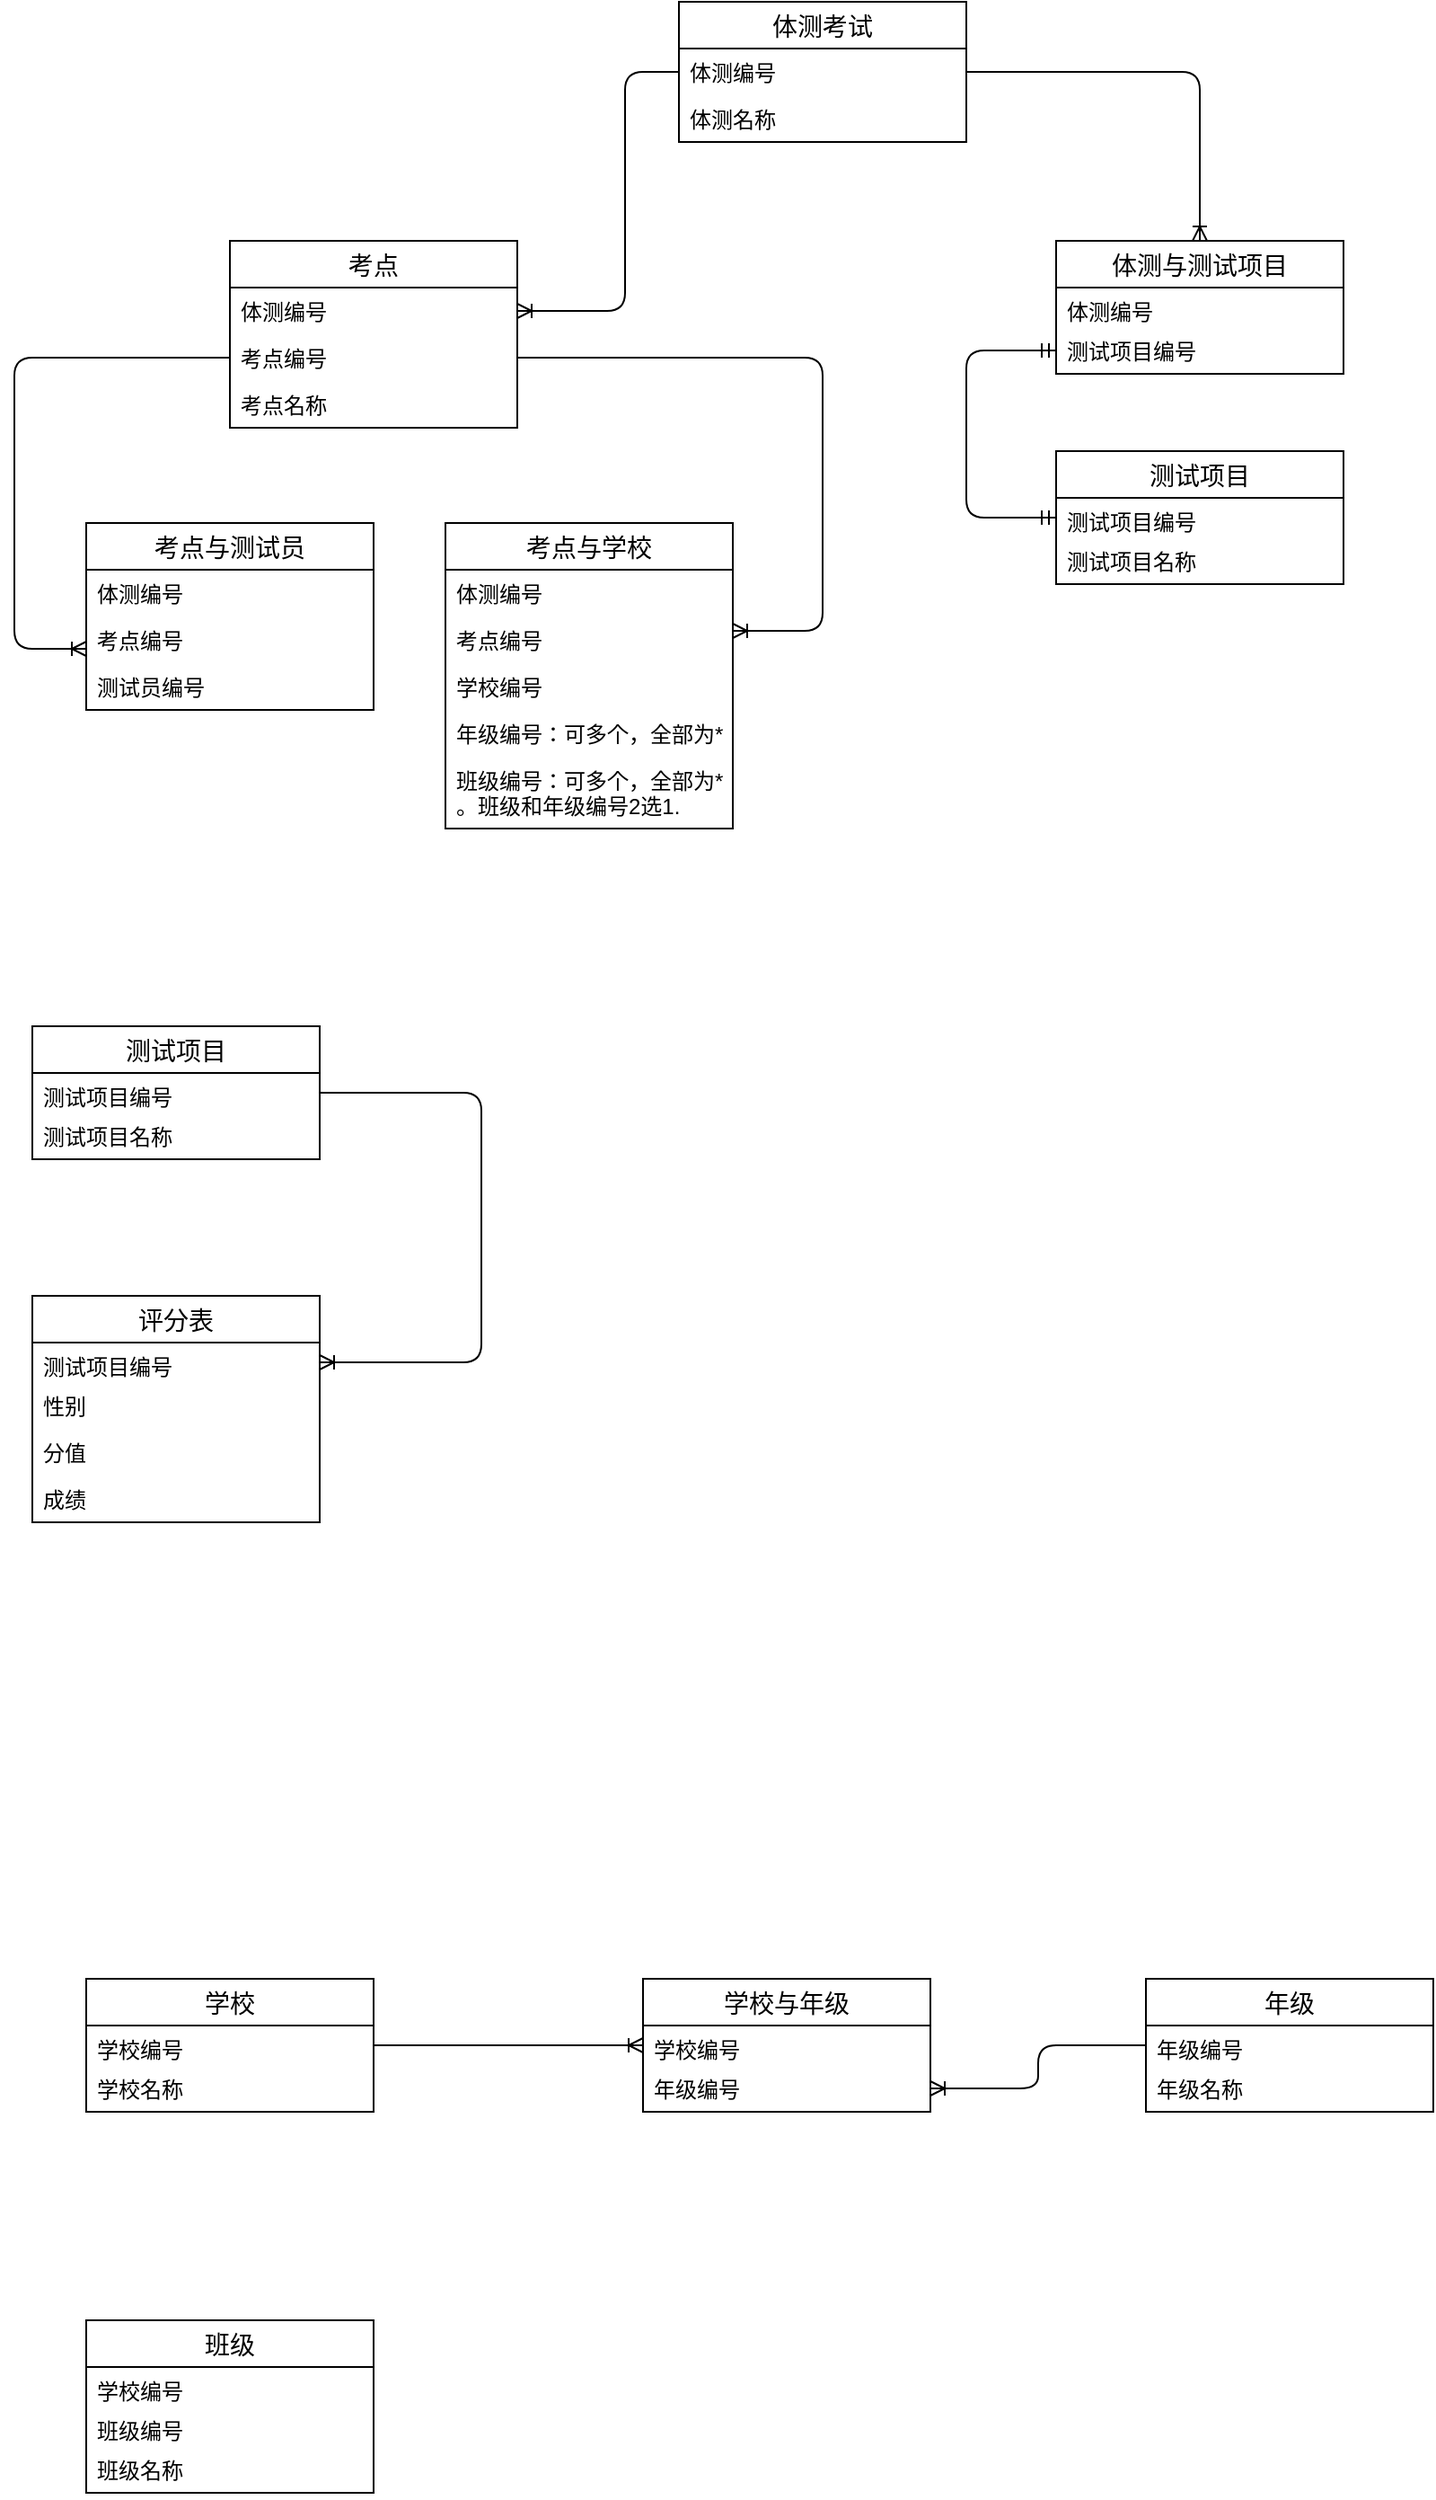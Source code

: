 <mxfile version="13.1.1" type="github">
  <diagram name="Page-1" id="c4acf3e9-155e-7222-9cf6-157b1a14988f">
    <mxGraphModel dx="1422" dy="794" grid="1" gridSize="10" guides="1" tooltips="1" connect="1" arrows="1" fold="1" page="1" pageScale="1" pageWidth="850" pageHeight="1100" background="#ffffff" math="0" shadow="0">
      <root>
        <mxCell id="0" />
        <mxCell id="1" parent="0" />
        <mxCell id="doAZor4C5r2tu2x9XKIU-9" value="体测与测试项目" style="swimlane;fontStyle=0;childLayout=stackLayout;horizontal=1;startSize=26;horizontalStack=0;resizeParent=1;resizeParentMax=0;resizeLast=0;collapsible=1;marginBottom=0;align=center;fontSize=14;" vertex="1" parent="1">
          <mxGeometry x="620" y="203" width="160" height="74" as="geometry" />
        </mxCell>
        <mxCell id="doAZor4C5r2tu2x9XKIU-10" value="体测编号" style="text;strokeColor=none;fillColor=none;spacingLeft=4;spacingRight=4;overflow=hidden;rotatable=0;points=[[0,0.5],[1,0.5]];portConstraint=eastwest;fontSize=12;" vertex="1" parent="doAZor4C5r2tu2x9XKIU-9">
          <mxGeometry y="26" width="160" height="22" as="geometry" />
        </mxCell>
        <mxCell id="doAZor4C5r2tu2x9XKIU-11" value="测试项目编号" style="text;strokeColor=none;fillColor=none;spacingLeft=4;spacingRight=4;overflow=hidden;rotatable=0;points=[[0,0.5],[1,0.5]];portConstraint=eastwest;fontSize=12;" vertex="1" parent="doAZor4C5r2tu2x9XKIU-9">
          <mxGeometry y="48" width="160" height="26" as="geometry" />
        </mxCell>
        <mxCell id="doAZor4C5r2tu2x9XKIU-13" value="测试项目" style="swimlane;fontStyle=0;childLayout=stackLayout;horizontal=1;startSize=26;horizontalStack=0;resizeParent=1;resizeParentMax=0;resizeLast=0;collapsible=1;marginBottom=0;align=center;fontSize=14;" vertex="1" parent="1">
          <mxGeometry x="620" y="320" width="160" height="74" as="geometry" />
        </mxCell>
        <mxCell id="doAZor4C5r2tu2x9XKIU-14" value="测试项目编号" style="text;strokeColor=none;fillColor=none;spacingLeft=4;spacingRight=4;overflow=hidden;rotatable=0;points=[[0,0.5],[1,0.5]];portConstraint=eastwest;fontSize=12;" vertex="1" parent="doAZor4C5r2tu2x9XKIU-13">
          <mxGeometry y="26" width="160" height="22" as="geometry" />
        </mxCell>
        <mxCell id="doAZor4C5r2tu2x9XKIU-15" value="测试项目名称" style="text;strokeColor=none;fillColor=none;spacingLeft=4;spacingRight=4;overflow=hidden;rotatable=0;points=[[0,0.5],[1,0.5]];portConstraint=eastwest;fontSize=12;" vertex="1" parent="doAZor4C5r2tu2x9XKIU-13">
          <mxGeometry y="48" width="160" height="26" as="geometry" />
        </mxCell>
        <mxCell id="doAZor4C5r2tu2x9XKIU-5" value="考点" style="swimlane;fontStyle=0;childLayout=stackLayout;horizontal=1;startSize=26;horizontalStack=0;resizeParent=1;resizeParentMax=0;resizeLast=0;collapsible=1;marginBottom=0;align=center;fontSize=14;" vertex="1" parent="1">
          <mxGeometry x="160" y="203" width="160" height="104" as="geometry" />
        </mxCell>
        <mxCell id="doAZor4C5r2tu2x9XKIU-6" value="体测编号" style="text;strokeColor=none;fillColor=none;spacingLeft=4;spacingRight=4;overflow=hidden;rotatable=0;points=[[0,0.5],[1,0.5]];portConstraint=eastwest;fontSize=12;" vertex="1" parent="doAZor4C5r2tu2x9XKIU-5">
          <mxGeometry y="26" width="160" height="26" as="geometry" />
        </mxCell>
        <mxCell id="doAZor4C5r2tu2x9XKIU-7" value="考点编号" style="text;strokeColor=none;fillColor=none;spacingLeft=4;spacingRight=4;overflow=hidden;rotatable=0;points=[[0,0.5],[1,0.5]];portConstraint=eastwest;fontSize=12;" vertex="1" parent="doAZor4C5r2tu2x9XKIU-5">
          <mxGeometry y="52" width="160" height="26" as="geometry" />
        </mxCell>
        <mxCell id="doAZor4C5r2tu2x9XKIU-8" value="考点名称" style="text;strokeColor=none;fillColor=none;spacingLeft=4;spacingRight=4;overflow=hidden;rotatable=0;points=[[0,0.5],[1,0.5]];portConstraint=eastwest;fontSize=12;" vertex="1" parent="doAZor4C5r2tu2x9XKIU-5">
          <mxGeometry y="78" width="160" height="26" as="geometry" />
        </mxCell>
        <mxCell id="doAZor4C5r2tu2x9XKIU-24" value="考点与学校" style="swimlane;fontStyle=0;childLayout=stackLayout;horizontal=1;startSize=26;horizontalStack=0;resizeParent=1;resizeParentMax=0;resizeLast=0;collapsible=1;marginBottom=0;align=center;fontSize=14;" vertex="1" parent="1">
          <mxGeometry x="280" y="360" width="160" height="170" as="geometry" />
        </mxCell>
        <mxCell id="doAZor4C5r2tu2x9XKIU-25" value="体测编号" style="text;strokeColor=none;fillColor=none;spacingLeft=4;spacingRight=4;overflow=hidden;rotatable=0;points=[[0,0.5],[1,0.5]];portConstraint=eastwest;fontSize=12;" vertex="1" parent="doAZor4C5r2tu2x9XKIU-24">
          <mxGeometry y="26" width="160" height="26" as="geometry" />
        </mxCell>
        <mxCell id="doAZor4C5r2tu2x9XKIU-26" value="考点编号" style="text;strokeColor=none;fillColor=none;spacingLeft=4;spacingRight=4;overflow=hidden;rotatable=0;points=[[0,0.5],[1,0.5]];portConstraint=eastwest;fontSize=12;" vertex="1" parent="doAZor4C5r2tu2x9XKIU-24">
          <mxGeometry y="52" width="160" height="26" as="geometry" />
        </mxCell>
        <mxCell id="doAZor4C5r2tu2x9XKIU-27" value="学校编号" style="text;strokeColor=none;fillColor=none;spacingLeft=4;spacingRight=4;overflow=hidden;rotatable=0;points=[[0,0.5],[1,0.5]];portConstraint=eastwest;fontSize=12;" vertex="1" parent="doAZor4C5r2tu2x9XKIU-24">
          <mxGeometry y="78" width="160" height="26" as="geometry" />
        </mxCell>
        <mxCell id="doAZor4C5r2tu2x9XKIU-28" value="年级编号：可多个，全部为*" style="text;strokeColor=none;fillColor=none;spacingLeft=4;spacingRight=4;overflow=hidden;rotatable=0;points=[[0,0.5],[1,0.5]];portConstraint=eastwest;fontSize=12;" vertex="1" parent="doAZor4C5r2tu2x9XKIU-24">
          <mxGeometry y="104" width="160" height="26" as="geometry" />
        </mxCell>
        <mxCell id="doAZor4C5r2tu2x9XKIU-29" value="班级编号：可多个，全部为*&#xa;。班级和年级编号2选1.&#xa;" style="text;strokeColor=none;fillColor=none;spacingLeft=4;spacingRight=4;overflow=hidden;rotatable=0;points=[[0,0.5],[1,0.5]];portConstraint=eastwest;fontSize=12;" vertex="1" parent="doAZor4C5r2tu2x9XKIU-24">
          <mxGeometry y="130" width="160" height="40" as="geometry" />
        </mxCell>
        <mxCell id="doAZor4C5r2tu2x9XKIU-30" value="" style="edgeStyle=orthogonalEdgeStyle;fontSize=12;html=1;endArrow=ERoneToMany;exitX=0;exitY=0.5;exitDx=0;exitDy=0;" edge="1" parent="1" source="doAZor4C5r2tu2x9XKIU-2">
          <mxGeometry width="100" height="100" relative="1" as="geometry">
            <mxPoint x="40" y="110" as="sourcePoint" />
            <mxPoint x="320" y="242" as="targetPoint" />
            <Array as="points">
              <mxPoint x="380" y="109" />
              <mxPoint x="380" y="242" />
            </Array>
          </mxGeometry>
        </mxCell>
        <mxCell id="doAZor4C5r2tu2x9XKIU-31" value="" style="edgeStyle=orthogonalEdgeStyle;fontSize=12;html=1;endArrow=ERoneToMany;exitX=1;exitY=0.5;exitDx=0;exitDy=0;" edge="1" parent="1" source="doAZor4C5r2tu2x9XKIU-7">
          <mxGeometry width="100" height="100" relative="1" as="geometry">
            <mxPoint x="465" y="250" as="sourcePoint" />
            <mxPoint x="440" y="420" as="targetPoint" />
            <Array as="points">
              <mxPoint x="490" y="268" />
              <mxPoint x="490" y="420" />
              <mxPoint x="440" y="420" />
            </Array>
          </mxGeometry>
        </mxCell>
        <mxCell id="doAZor4C5r2tu2x9XKIU-32" value="" style="edgeStyle=orthogonalEdgeStyle;fontSize=12;html=1;endArrow=ERoneToMany;" edge="1" parent="1" source="doAZor4C5r2tu2x9XKIU-7" target="doAZor4C5r2tu2x9XKIU-21">
          <mxGeometry width="100" height="100" relative="1" as="geometry">
            <mxPoint x="70.0" y="270" as="sourcePoint" />
            <mxPoint x="109" y="360" as="targetPoint" />
            <Array as="points">
              <mxPoint x="40" y="268" />
              <mxPoint x="40" y="430" />
            </Array>
          </mxGeometry>
        </mxCell>
        <mxCell id="doAZor4C5r2tu2x9XKIU-33" value="" style="edgeStyle=orthogonalEdgeStyle;fontSize=12;html=1;endArrow=ERoneToMany;entryX=0.5;entryY=0;entryDx=0;entryDy=0;exitX=1;exitY=0.5;exitDx=0;exitDy=0;" edge="1" parent="1" source="doAZor4C5r2tu2x9XKIU-2" target="doAZor4C5r2tu2x9XKIU-9">
          <mxGeometry width="100" height="100" relative="1" as="geometry">
            <mxPoint x="570" y="110" as="sourcePoint" />
            <mxPoint x="609.04" y="212.01" as="targetPoint" />
          </mxGeometry>
        </mxCell>
        <mxCell id="doAZor4C5r2tu2x9XKIU-34" value="" style="edgeStyle=orthogonalEdgeStyle;fontSize=12;html=1;endArrow=ERmandOne;startArrow=ERmandOne;entryX=0;entryY=0.5;entryDx=0;entryDy=0;exitX=0;exitY=0.5;exitDx=0;exitDy=0;" edge="1" parent="1" source="doAZor4C5r2tu2x9XKIU-14" target="doAZor4C5r2tu2x9XKIU-11">
          <mxGeometry width="100" height="100" relative="1" as="geometry">
            <mxPoint x="620" y="373" as="sourcePoint" />
            <mxPoint x="590" y="440" as="targetPoint" />
            <Array as="points">
              <mxPoint x="570" y="357" />
              <mxPoint x="570" y="264" />
            </Array>
          </mxGeometry>
        </mxCell>
        <mxCell id="doAZor4C5r2tu2x9XKIU-35" value="" style="edgeStyle=orthogonalEdgeStyle;fontSize=12;html=1;endArrow=ERoneToMany;exitX=1;exitY=0.5;exitDx=0;exitDy=0;entryX=1;entryY=0.5;entryDx=0;entryDy=0;" edge="1" parent="1" source="doAZor4C5r2tu2x9XKIU-38" target="doAZor4C5r2tu2x9XKIU-41">
          <mxGeometry width="100" height="100" relative="1" as="geometry">
            <mxPoint x="440.0" y="434.496" as="sourcePoint" />
            <mxPoint x="632.92" y="519.5" as="targetPoint" />
            <Array as="points">
              <mxPoint x="300" y="677" />
              <mxPoint x="300" y="827" />
            </Array>
          </mxGeometry>
        </mxCell>
        <mxCell id="doAZor4C5r2tu2x9XKIU-19" value="考点与测试员" style="swimlane;fontStyle=0;childLayout=stackLayout;horizontal=1;startSize=26;horizontalStack=0;resizeParent=1;resizeParentMax=0;resizeLast=0;collapsible=1;marginBottom=0;align=center;fontSize=14;" vertex="1" parent="1">
          <mxGeometry x="80" y="360" width="160" height="104" as="geometry" />
        </mxCell>
        <mxCell id="doAZor4C5r2tu2x9XKIU-20" value="体测编号" style="text;strokeColor=none;fillColor=none;spacingLeft=4;spacingRight=4;overflow=hidden;rotatable=0;points=[[0,0.5],[1,0.5]];portConstraint=eastwest;fontSize=12;" vertex="1" parent="doAZor4C5r2tu2x9XKIU-19">
          <mxGeometry y="26" width="160" height="26" as="geometry" />
        </mxCell>
        <mxCell id="doAZor4C5r2tu2x9XKIU-21" value="考点编号" style="text;strokeColor=none;fillColor=none;spacingLeft=4;spacingRight=4;overflow=hidden;rotatable=0;points=[[0,0.5],[1,0.5]];portConstraint=eastwest;fontSize=12;" vertex="1" parent="doAZor4C5r2tu2x9XKIU-19">
          <mxGeometry y="52" width="160" height="26" as="geometry" />
        </mxCell>
        <mxCell id="doAZor4C5r2tu2x9XKIU-22" value="测试员编号" style="text;strokeColor=none;fillColor=none;spacingLeft=4;spacingRight=4;overflow=hidden;rotatable=0;points=[[0,0.5],[1,0.5]];portConstraint=eastwest;fontSize=12;" vertex="1" parent="doAZor4C5r2tu2x9XKIU-19">
          <mxGeometry y="78" width="160" height="26" as="geometry" />
        </mxCell>
        <mxCell id="doAZor4C5r2tu2x9XKIU-1" value="体测考试" style="swimlane;fontStyle=0;childLayout=stackLayout;horizontal=1;startSize=26;horizontalStack=0;resizeParent=1;resizeParentMax=0;resizeLast=0;collapsible=1;marginBottom=0;align=center;fontSize=14;" vertex="1" parent="1">
          <mxGeometry x="410" y="70" width="160" height="78" as="geometry" />
        </mxCell>
        <mxCell id="doAZor4C5r2tu2x9XKIU-2" value="体测编号" style="text;strokeColor=none;fillColor=none;spacingLeft=4;spacingRight=4;overflow=hidden;rotatable=0;points=[[0,0.5],[1,0.5]];portConstraint=eastwest;fontSize=12;" vertex="1" parent="doAZor4C5r2tu2x9XKIU-1">
          <mxGeometry y="26" width="160" height="26" as="geometry" />
        </mxCell>
        <mxCell id="doAZor4C5r2tu2x9XKIU-3" value="体测名称" style="text;strokeColor=none;fillColor=none;spacingLeft=4;spacingRight=4;overflow=hidden;rotatable=0;points=[[0,0.5],[1,0.5]];portConstraint=eastwest;fontSize=12;" vertex="1" parent="doAZor4C5r2tu2x9XKIU-1">
          <mxGeometry y="52" width="160" height="26" as="geometry" />
        </mxCell>
        <mxCell id="doAZor4C5r2tu2x9XKIU-37" value="测试项目" style="swimlane;fontStyle=0;childLayout=stackLayout;horizontal=1;startSize=26;horizontalStack=0;resizeParent=1;resizeParentMax=0;resizeLast=0;collapsible=1;marginBottom=0;align=center;fontSize=14;" vertex="1" parent="1">
          <mxGeometry x="50" y="640" width="160" height="74" as="geometry" />
        </mxCell>
        <mxCell id="doAZor4C5r2tu2x9XKIU-38" value="测试项目编号" style="text;strokeColor=none;fillColor=none;spacingLeft=4;spacingRight=4;overflow=hidden;rotatable=0;points=[[0,0.5],[1,0.5]];portConstraint=eastwest;fontSize=12;" vertex="1" parent="doAZor4C5r2tu2x9XKIU-37">
          <mxGeometry y="26" width="160" height="22" as="geometry" />
        </mxCell>
        <mxCell id="doAZor4C5r2tu2x9XKIU-39" value="测试项目名称" style="text;strokeColor=none;fillColor=none;spacingLeft=4;spacingRight=4;overflow=hidden;rotatable=0;points=[[0,0.5],[1,0.5]];portConstraint=eastwest;fontSize=12;" vertex="1" parent="doAZor4C5r2tu2x9XKIU-37">
          <mxGeometry y="48" width="160" height="26" as="geometry" />
        </mxCell>
        <mxCell id="doAZor4C5r2tu2x9XKIU-40" value="评分表" style="swimlane;fontStyle=0;childLayout=stackLayout;horizontal=1;startSize=26;horizontalStack=0;resizeParent=1;resizeParentMax=0;resizeLast=0;collapsible=1;marginBottom=0;align=center;fontSize=14;" vertex="1" parent="1">
          <mxGeometry x="50" y="790" width="160" height="126" as="geometry" />
        </mxCell>
        <mxCell id="doAZor4C5r2tu2x9XKIU-41" value="测试项目编号" style="text;strokeColor=none;fillColor=none;spacingLeft=4;spacingRight=4;overflow=hidden;rotatable=0;points=[[0,0.5],[1,0.5]];portConstraint=eastwest;fontSize=12;" vertex="1" parent="doAZor4C5r2tu2x9XKIU-40">
          <mxGeometry y="26" width="160" height="22" as="geometry" />
        </mxCell>
        <mxCell id="doAZor4C5r2tu2x9XKIU-42" value="性别" style="text;strokeColor=none;fillColor=none;spacingLeft=4;spacingRight=4;overflow=hidden;rotatable=0;points=[[0,0.5],[1,0.5]];portConstraint=eastwest;fontSize=12;" vertex="1" parent="doAZor4C5r2tu2x9XKIU-40">
          <mxGeometry y="48" width="160" height="26" as="geometry" />
        </mxCell>
        <mxCell id="doAZor4C5r2tu2x9XKIU-43" value="分值" style="text;strokeColor=none;fillColor=none;spacingLeft=4;spacingRight=4;overflow=hidden;rotatable=0;points=[[0,0.5],[1,0.5]];portConstraint=eastwest;fontSize=12;" vertex="1" parent="doAZor4C5r2tu2x9XKIU-40">
          <mxGeometry y="74" width="160" height="26" as="geometry" />
        </mxCell>
        <mxCell id="doAZor4C5r2tu2x9XKIU-44" value="成绩" style="text;strokeColor=none;fillColor=none;spacingLeft=4;spacingRight=4;overflow=hidden;rotatable=0;points=[[0,0.5],[1,0.5]];portConstraint=eastwest;fontSize=12;" vertex="1" parent="doAZor4C5r2tu2x9XKIU-40">
          <mxGeometry y="100" width="160" height="26" as="geometry" />
        </mxCell>
        <mxCell id="doAZor4C5r2tu2x9XKIU-54" value="" style="edgeStyle=orthogonalEdgeStyle;fontSize=12;html=1;endArrow=ERoneToMany;exitX=1;exitY=0.5;exitDx=0;exitDy=0;entryX=0;entryY=0.5;entryDx=0;entryDy=0;" edge="1" parent="1" source="doAZor4C5r2tu2x9XKIU-46" target="doAZor4C5r2tu2x9XKIU-49">
          <mxGeometry width="100" height="100" relative="1" as="geometry">
            <mxPoint x="410" y="1100" as="sourcePoint" />
            <mxPoint x="410" y="1250" as="targetPoint" />
            <Array as="points" />
          </mxGeometry>
        </mxCell>
        <mxCell id="doAZor4C5r2tu2x9XKIU-45" value="学校" style="swimlane;fontStyle=0;childLayout=stackLayout;horizontal=1;startSize=26;horizontalStack=0;resizeParent=1;resizeParentMax=0;resizeLast=0;collapsible=1;marginBottom=0;align=center;fontSize=14;" vertex="1" parent="1">
          <mxGeometry x="80" y="1170" width="160" height="74" as="geometry" />
        </mxCell>
        <mxCell id="doAZor4C5r2tu2x9XKIU-46" value="学校编号" style="text;strokeColor=none;fillColor=none;spacingLeft=4;spacingRight=4;overflow=hidden;rotatable=0;points=[[0,0.5],[1,0.5]];portConstraint=eastwest;fontSize=12;" vertex="1" parent="doAZor4C5r2tu2x9XKIU-45">
          <mxGeometry y="26" width="160" height="22" as="geometry" />
        </mxCell>
        <mxCell id="doAZor4C5r2tu2x9XKIU-47" value="学校名称" style="text;strokeColor=none;fillColor=none;spacingLeft=4;spacingRight=4;overflow=hidden;rotatable=0;points=[[0,0.5],[1,0.5]];portConstraint=eastwest;fontSize=12;" vertex="1" parent="doAZor4C5r2tu2x9XKIU-45">
          <mxGeometry y="48" width="160" height="26" as="geometry" />
        </mxCell>
        <mxCell id="doAZor4C5r2tu2x9XKIU-55" value="年级" style="swimlane;fontStyle=0;childLayout=stackLayout;horizontal=1;startSize=26;horizontalStack=0;resizeParent=1;resizeParentMax=0;resizeLast=0;collapsible=1;marginBottom=0;align=center;fontSize=14;" vertex="1" parent="1">
          <mxGeometry x="670" y="1170" width="160" height="74" as="geometry" />
        </mxCell>
        <mxCell id="doAZor4C5r2tu2x9XKIU-56" value="年级编号" style="text;strokeColor=none;fillColor=none;spacingLeft=4;spacingRight=4;overflow=hidden;rotatable=0;points=[[0,0.5],[1,0.5]];portConstraint=eastwest;fontSize=12;" vertex="1" parent="doAZor4C5r2tu2x9XKIU-55">
          <mxGeometry y="26" width="160" height="22" as="geometry" />
        </mxCell>
        <mxCell id="doAZor4C5r2tu2x9XKIU-57" value="年级名称" style="text;strokeColor=none;fillColor=none;spacingLeft=4;spacingRight=4;overflow=hidden;rotatable=0;points=[[0,0.5],[1,0.5]];portConstraint=eastwest;fontSize=12;" vertex="1" parent="doAZor4C5r2tu2x9XKIU-55">
          <mxGeometry y="48" width="160" height="26" as="geometry" />
        </mxCell>
        <mxCell id="doAZor4C5r2tu2x9XKIU-48" value="学校与年级" style="swimlane;fontStyle=0;childLayout=stackLayout;horizontal=1;startSize=26;horizontalStack=0;resizeParent=1;resizeParentMax=0;resizeLast=0;collapsible=1;marginBottom=0;align=center;fontSize=14;" vertex="1" parent="1">
          <mxGeometry x="390" y="1170" width="160" height="74" as="geometry" />
        </mxCell>
        <mxCell id="doAZor4C5r2tu2x9XKIU-49" value="学校编号" style="text;strokeColor=none;fillColor=none;spacingLeft=4;spacingRight=4;overflow=hidden;rotatable=0;points=[[0,0.5],[1,0.5]];portConstraint=eastwest;fontSize=12;" vertex="1" parent="doAZor4C5r2tu2x9XKIU-48">
          <mxGeometry y="26" width="160" height="22" as="geometry" />
        </mxCell>
        <mxCell id="doAZor4C5r2tu2x9XKIU-50" value="年级编号" style="text;strokeColor=none;fillColor=none;spacingLeft=4;spacingRight=4;overflow=hidden;rotatable=0;points=[[0,0.5],[1,0.5]];portConstraint=eastwest;fontSize=12;" vertex="1" parent="doAZor4C5r2tu2x9XKIU-48">
          <mxGeometry y="48" width="160" height="26" as="geometry" />
        </mxCell>
        <mxCell id="doAZor4C5r2tu2x9XKIU-58" value="" style="edgeStyle=orthogonalEdgeStyle;fontSize=12;html=1;endArrow=ERoneToMany;exitX=0;exitY=0.5;exitDx=0;exitDy=0;entryX=1;entryY=0.5;entryDx=0;entryDy=0;" edge="1" parent="1" source="doAZor4C5r2tu2x9XKIU-56" target="doAZor4C5r2tu2x9XKIU-50">
          <mxGeometry width="100" height="100" relative="1" as="geometry">
            <mxPoint x="260" y="1300" as="sourcePoint" />
            <mxPoint x="410" y="1300" as="targetPoint" />
            <Array as="points" />
          </mxGeometry>
        </mxCell>
        <mxCell id="doAZor4C5r2tu2x9XKIU-59" value="班级" style="swimlane;fontStyle=0;childLayout=stackLayout;horizontal=1;startSize=26;horizontalStack=0;resizeParent=1;resizeParentMax=0;resizeLast=0;collapsible=1;marginBottom=0;align=center;fontSize=14;" vertex="1" parent="1">
          <mxGeometry x="80" y="1360" width="160" height="96" as="geometry" />
        </mxCell>
        <mxCell id="doAZor4C5r2tu2x9XKIU-62" value="学校编号" style="text;strokeColor=none;fillColor=none;spacingLeft=4;spacingRight=4;overflow=hidden;rotatable=0;points=[[0,0.5],[1,0.5]];portConstraint=eastwest;fontSize=12;" vertex="1" parent="doAZor4C5r2tu2x9XKIU-59">
          <mxGeometry y="26" width="160" height="22" as="geometry" />
        </mxCell>
        <mxCell id="doAZor4C5r2tu2x9XKIU-60" value="班级编号" style="text;strokeColor=none;fillColor=none;spacingLeft=4;spacingRight=4;overflow=hidden;rotatable=0;points=[[0,0.5],[1,0.5]];portConstraint=eastwest;fontSize=12;" vertex="1" parent="doAZor4C5r2tu2x9XKIU-59">
          <mxGeometry y="48" width="160" height="22" as="geometry" />
        </mxCell>
        <mxCell id="doAZor4C5r2tu2x9XKIU-61" value="班级名称" style="text;strokeColor=none;fillColor=none;spacingLeft=4;spacingRight=4;overflow=hidden;rotatable=0;points=[[0,0.5],[1,0.5]];portConstraint=eastwest;fontSize=12;" vertex="1" parent="doAZor4C5r2tu2x9XKIU-59">
          <mxGeometry y="70" width="160" height="26" as="geometry" />
        </mxCell>
      </root>
    </mxGraphModel>
  </diagram>
</mxfile>
